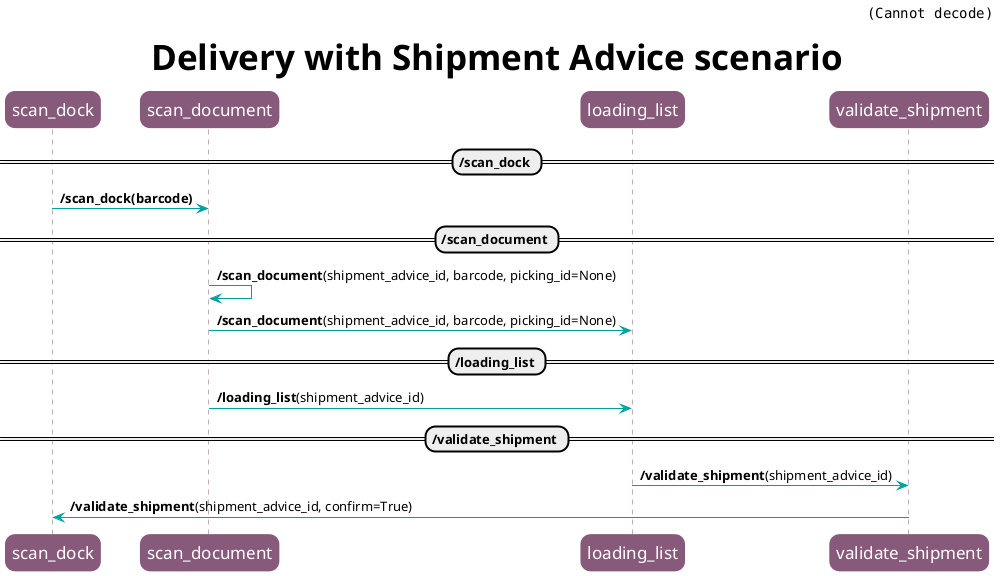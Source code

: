 # Diagram to generate with PlantUML (https://plantuml.com/)
#
#   $ sudo apt install plantuml
#   $ plantuml delivery_diag_seq.plantuml
#

@startuml

skinparam roundcorner 20
skinparam sequence {

ParticipantBorderColor #875A7B
ParticipantBackgroundColor #875A7B
ParticipantFontSize 17
ParticipantFontColor white

LifeLineBorderColor #875A7B

ArrowColor #00A09D
}

header <img:oca_logo.png>
title <size:35>Delivery with Shipment Advice scenario</size>

== /scan_dock ==
scan_dock -> scan_document: **/scan_dock(barcode)**

== /scan_document ==
scan_document -> scan_document: **/scan_document**(shipment_advice_id, barcode, picking_id=None)
scan_document -> loading_list: **/scan_document**(shipment_advice_id, barcode, picking_id=None)

== /loading_list ==
scan_document -> loading_list: **/loading_list**(shipment_advice_id)

== /validate_shipment ==
loading_list -> validate_shipment: **/validate_shipment**(shipment_advice_id)
validate_shipment -> scan_dock: **/validate_shipment**(shipment_advice_id, confirm=True)

@enduml
